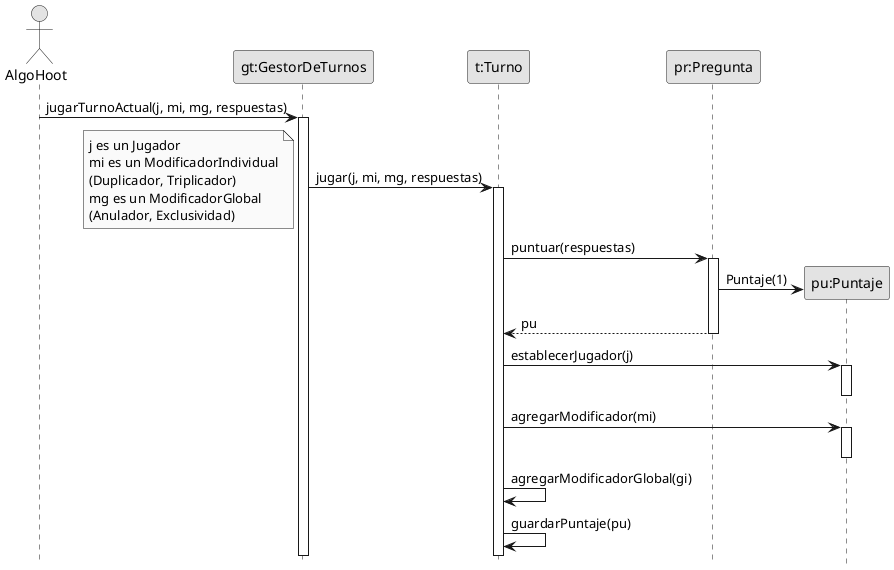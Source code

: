 @startuml JugadorJuegaTurno
skinparam monochrome true
hide footbox
skinparam classAttributeIconSize 0


actor "AlgoHoot" as ah
participant "gt:GestorDeTurnos" as gt
participant "t:Turno" as t
participant "pr:Pregunta" as pr
participant "pu:Puntaje" as pu

ah -> gt: jugarTurnoActual(j, mi, mg, respuestas)

activate gt
    gt -> t: jugar(j, mi, mg, respuestas)
    note left
    j es un Jugador
    mi es un ModificadorIndividual
    (Duplicador, Triplicador)
    mg es un ModificadorGlobal
    (Anulador, Exclusividad)
    end note
    activate t
        t -> pr: puntuar(respuestas)
        activate pr
            create pu
            pr -> pu: Puntaje(1)
            t <-- pr: pu
        deactivate pr
        t -> pu: establecerJugador(j)
        activate pu
        deactivate pu
        t -> pu: agregarModificador(mi)
        activate pu
        deactivate pu
        t -> t: agregarModificadorGlobal(gi)
        t -> t: guardarPuntaje(pu)



@enduml